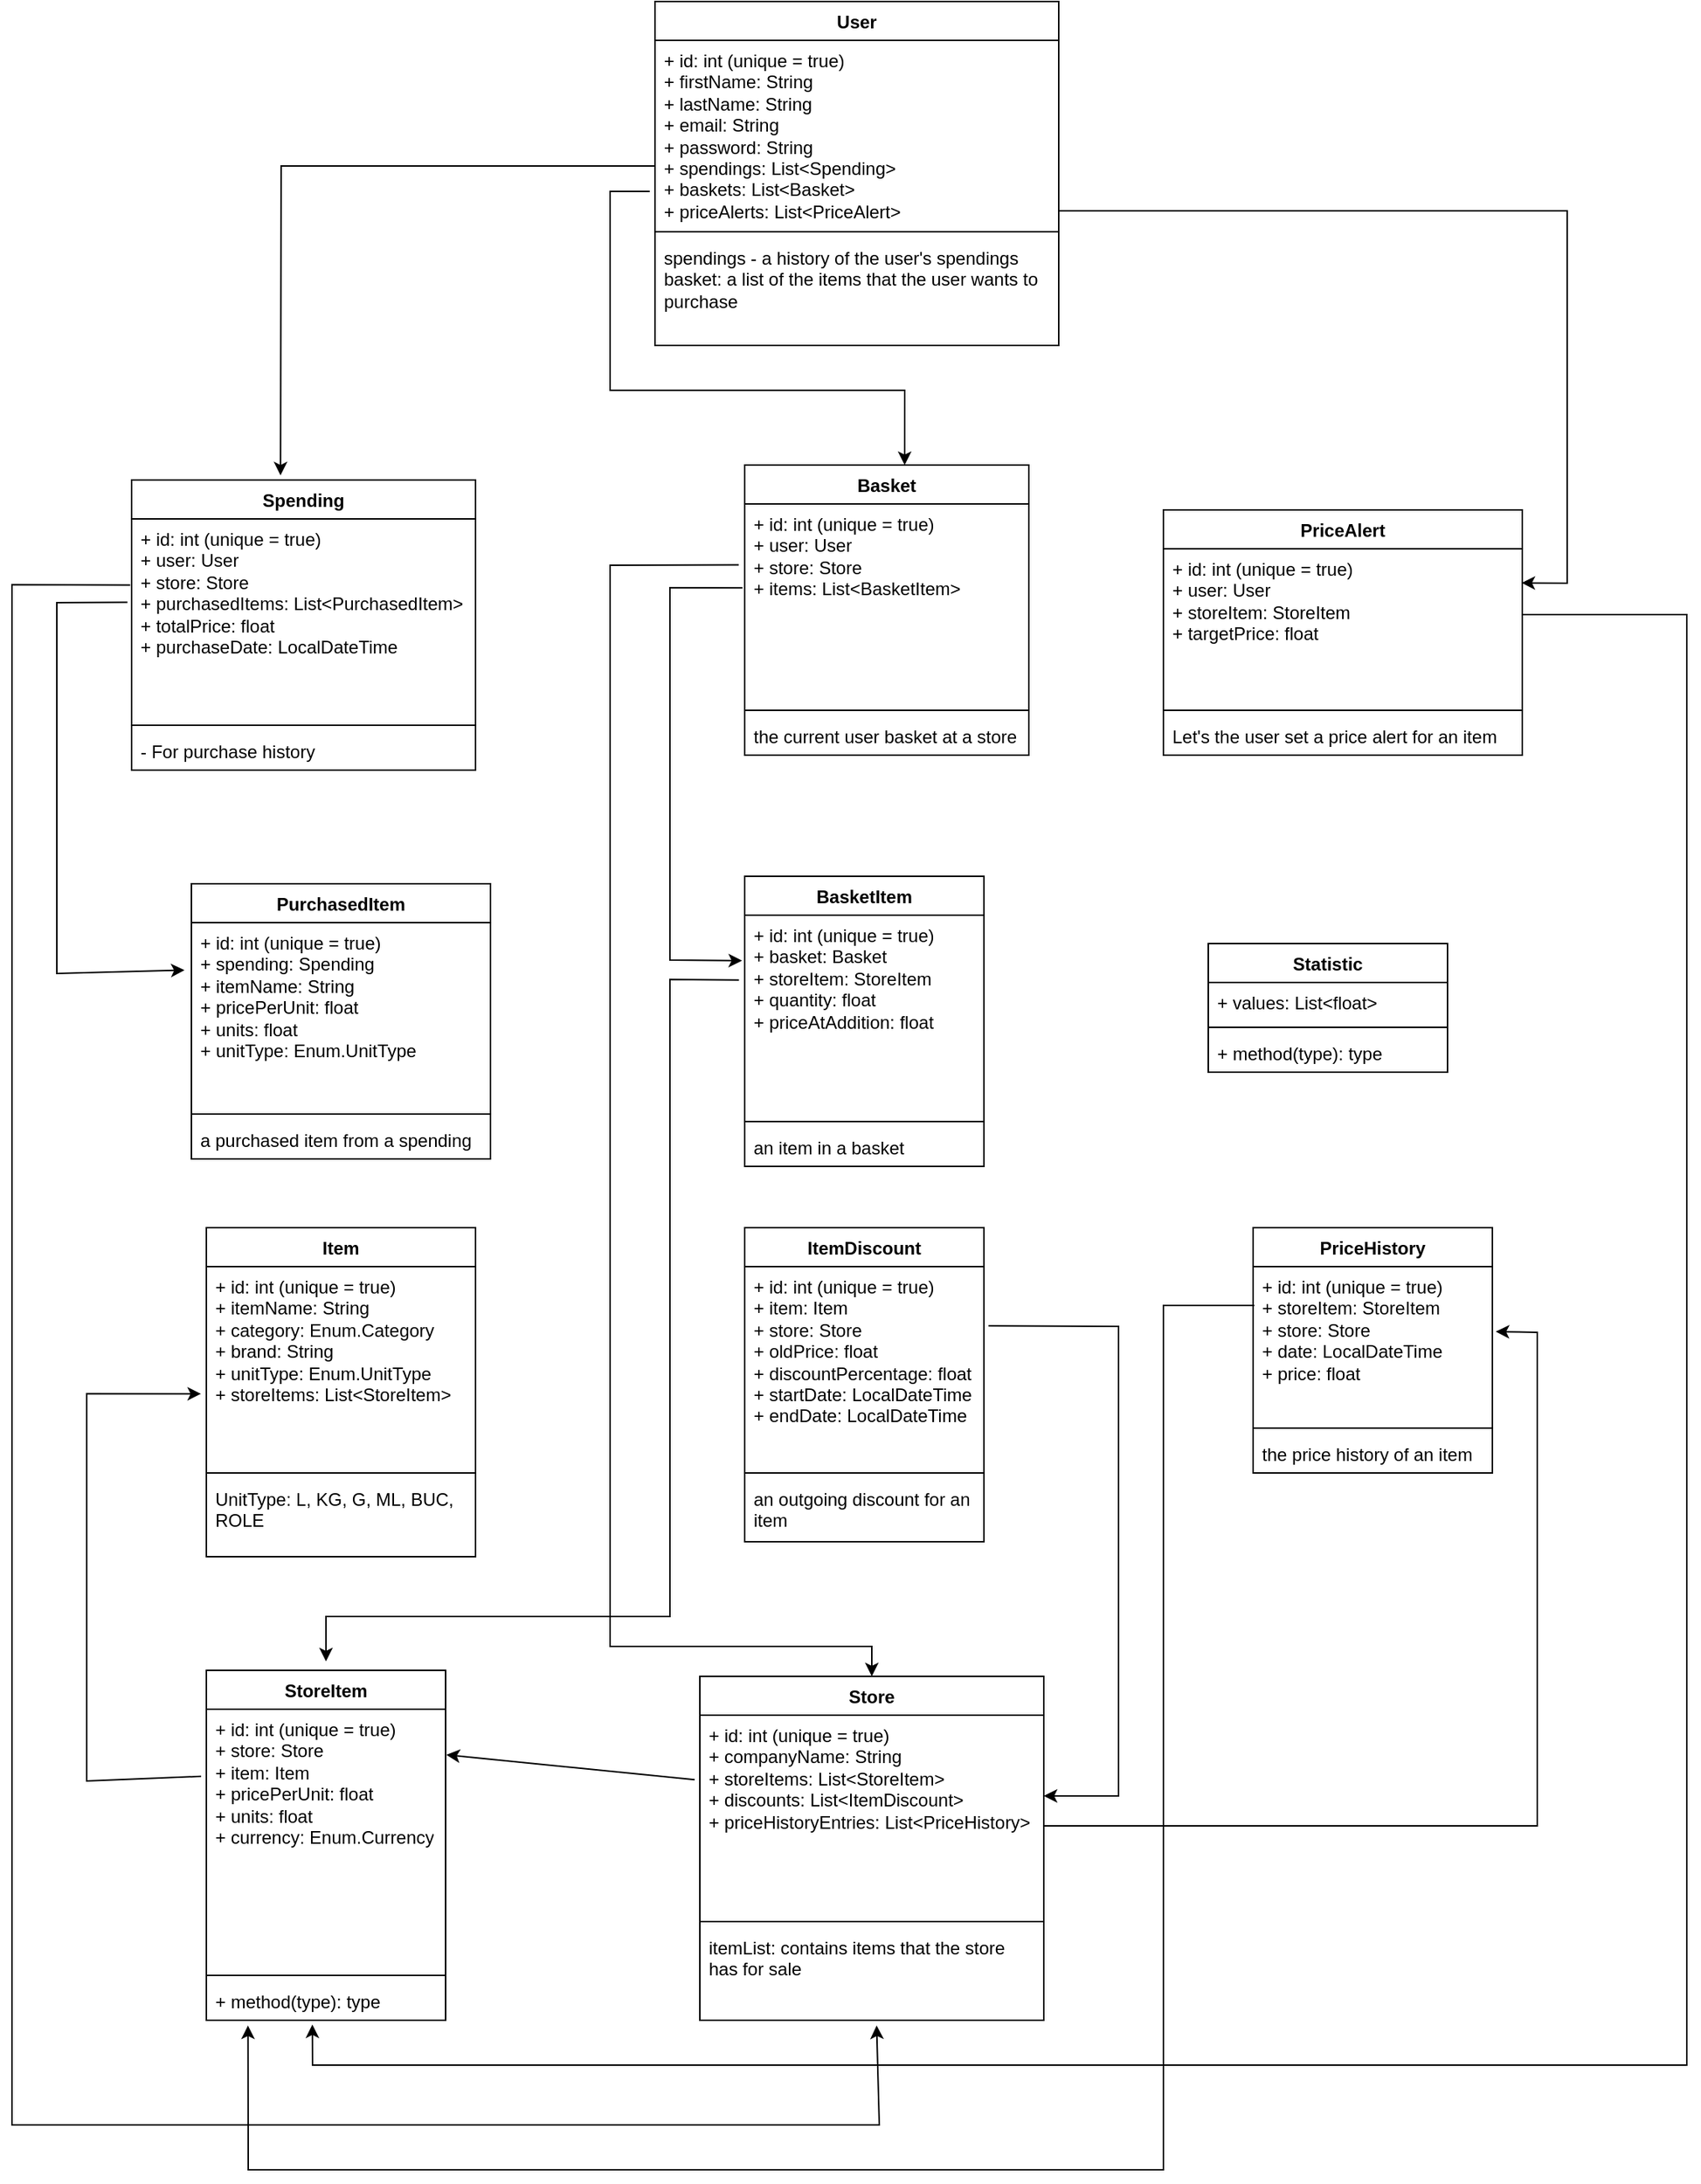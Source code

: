 <mxfile version="27.0.2">
  <diagram name="Page-1" id="oBmjqMou0cN_L18LnC0e">
    <mxGraphModel dx="1291" dy="1946" grid="1" gridSize="10" guides="1" tooltips="1" connect="1" arrows="1" fold="1" page="1" pageScale="1" pageWidth="850" pageHeight="1100" math="0" shadow="0">
      <root>
        <mxCell id="0" />
        <mxCell id="1" parent="0" />
        <mxCell id="6WcfZO-MBWG4PQfNlBpW-2" value="User" style="swimlane;fontStyle=1;align=center;verticalAlign=top;childLayout=stackLayout;horizontal=1;startSize=26;horizontalStack=0;resizeParent=1;resizeParentMax=0;resizeLast=0;collapsible=1;marginBottom=0;whiteSpace=wrap;html=1;" parent="1" vertex="1">
          <mxGeometry x="630" y="-260" width="270" height="230" as="geometry" />
        </mxCell>
        <mxCell id="6WcfZO-MBWG4PQfNlBpW-3" value="+ id: int (unique = true)&lt;div&gt;+ firstName: String&lt;/div&gt;&lt;div&gt;+ lastName: String&lt;/div&gt;&lt;div&gt;+ email: String&lt;/div&gt;&lt;div&gt;+ password: String&lt;/div&gt;&lt;div&gt;+ spendings: List&amp;lt;Spending&amp;gt;&lt;/div&gt;&lt;div&gt;+ baskets: List&amp;lt;Basket&amp;gt;&lt;/div&gt;&lt;div&gt;+ priceAlerts: List&amp;lt;PriceAlert&amp;gt;&lt;/div&gt;" style="text;strokeColor=none;fillColor=none;align=left;verticalAlign=top;spacingLeft=4;spacingRight=4;overflow=hidden;rotatable=0;points=[[0,0.5],[1,0.5]];portConstraint=eastwest;whiteSpace=wrap;html=1;" parent="6WcfZO-MBWG4PQfNlBpW-2" vertex="1">
          <mxGeometry y="26" width="270" height="124" as="geometry" />
        </mxCell>
        <mxCell id="6WcfZO-MBWG4PQfNlBpW-4" value="" style="line;strokeWidth=1;fillColor=none;align=left;verticalAlign=middle;spacingTop=-1;spacingLeft=3;spacingRight=3;rotatable=0;labelPosition=right;points=[];portConstraint=eastwest;strokeColor=inherit;" parent="6WcfZO-MBWG4PQfNlBpW-2" vertex="1">
          <mxGeometry y="150" width="270" height="8" as="geometry" />
        </mxCell>
        <mxCell id="6WcfZO-MBWG4PQfNlBpW-5" value="spendings - a history of the user&#39;s spendings&lt;div&gt;basket: a list of the items that the user wants to purchase&lt;/div&gt;" style="text;strokeColor=none;fillColor=none;align=left;verticalAlign=top;spacingLeft=4;spacingRight=4;overflow=hidden;rotatable=0;points=[[0,0.5],[1,0.5]];portConstraint=eastwest;whiteSpace=wrap;html=1;" parent="6WcfZO-MBWG4PQfNlBpW-2" vertex="1">
          <mxGeometry y="158" width="270" height="72" as="geometry" />
        </mxCell>
        <mxCell id="6WcfZO-MBWG4PQfNlBpW-6" value="Item" style="swimlane;fontStyle=1;align=center;verticalAlign=top;childLayout=stackLayout;horizontal=1;startSize=26;horizontalStack=0;resizeParent=1;resizeParentMax=0;resizeLast=0;collapsible=1;marginBottom=0;whiteSpace=wrap;html=1;" parent="1" vertex="1">
          <mxGeometry x="330" y="560" width="180" height="220" as="geometry" />
        </mxCell>
        <mxCell id="6WcfZO-MBWG4PQfNlBpW-7" value="+ id: int (unique = true)&lt;div&gt;+ itemName: String&lt;/div&gt;&lt;div&gt;+ category: Enum.Category&lt;/div&gt;&lt;div&gt;+ brand: String&lt;/div&gt;&lt;div&gt;+ unitType: Enum.UnitType&lt;/div&gt;&lt;div&gt;+ storeItems: List&amp;lt;StoreItem&amp;gt;&lt;/div&gt;" style="text;strokeColor=none;fillColor=none;align=left;verticalAlign=top;spacingLeft=4;spacingRight=4;overflow=hidden;rotatable=0;points=[[0,0.5],[1,0.5]];portConstraint=eastwest;whiteSpace=wrap;html=1;" parent="6WcfZO-MBWG4PQfNlBpW-6" vertex="1">
          <mxGeometry y="26" width="180" height="134" as="geometry" />
        </mxCell>
        <mxCell id="6WcfZO-MBWG4PQfNlBpW-8" value="" style="line;strokeWidth=1;fillColor=none;align=left;verticalAlign=middle;spacingTop=-1;spacingLeft=3;spacingRight=3;rotatable=0;labelPosition=right;points=[];portConstraint=eastwest;strokeColor=inherit;" parent="6WcfZO-MBWG4PQfNlBpW-6" vertex="1">
          <mxGeometry y="160" width="180" height="8" as="geometry" />
        </mxCell>
        <mxCell id="6WcfZO-MBWG4PQfNlBpW-9" value="UnitType:&amp;nbsp;L, KG, G, ML, BUC, ROLE" style="text;strokeColor=none;fillColor=none;align=left;verticalAlign=top;spacingLeft=4;spacingRight=4;overflow=hidden;rotatable=0;points=[[0,0.5],[1,0.5]];portConstraint=eastwest;whiteSpace=wrap;html=1;" parent="6WcfZO-MBWG4PQfNlBpW-6" vertex="1">
          <mxGeometry y="168" width="180" height="52" as="geometry" />
        </mxCell>
        <mxCell id="6WcfZO-MBWG4PQfNlBpW-10" value="Statistic" style="swimlane;fontStyle=1;align=center;verticalAlign=top;childLayout=stackLayout;horizontal=1;startSize=26;horizontalStack=0;resizeParent=1;resizeParentMax=0;resizeLast=0;collapsible=1;marginBottom=0;whiteSpace=wrap;html=1;" parent="1" vertex="1">
          <mxGeometry x="1000" y="370" width="160" height="86" as="geometry" />
        </mxCell>
        <mxCell id="6WcfZO-MBWG4PQfNlBpW-11" value="+ values: List&amp;lt;float&amp;gt;" style="text;strokeColor=none;fillColor=none;align=left;verticalAlign=top;spacingLeft=4;spacingRight=4;overflow=hidden;rotatable=0;points=[[0,0.5],[1,0.5]];portConstraint=eastwest;whiteSpace=wrap;html=1;" parent="6WcfZO-MBWG4PQfNlBpW-10" vertex="1">
          <mxGeometry y="26" width="160" height="26" as="geometry" />
        </mxCell>
        <mxCell id="6WcfZO-MBWG4PQfNlBpW-12" value="" style="line;strokeWidth=1;fillColor=none;align=left;verticalAlign=middle;spacingTop=-1;spacingLeft=3;spacingRight=3;rotatable=0;labelPosition=right;points=[];portConstraint=eastwest;strokeColor=inherit;" parent="6WcfZO-MBWG4PQfNlBpW-10" vertex="1">
          <mxGeometry y="52" width="160" height="8" as="geometry" />
        </mxCell>
        <mxCell id="6WcfZO-MBWG4PQfNlBpW-13" value="+ method(type): type" style="text;strokeColor=none;fillColor=none;align=left;verticalAlign=top;spacingLeft=4;spacingRight=4;overflow=hidden;rotatable=0;points=[[0,0.5],[1,0.5]];portConstraint=eastwest;whiteSpace=wrap;html=1;" parent="6WcfZO-MBWG4PQfNlBpW-10" vertex="1">
          <mxGeometry y="60" width="160" height="26" as="geometry" />
        </mxCell>
        <mxCell id="6WcfZO-MBWG4PQfNlBpW-14" value="Spending" style="swimlane;fontStyle=1;align=center;verticalAlign=top;childLayout=stackLayout;horizontal=1;startSize=26;horizontalStack=0;resizeParent=1;resizeParentMax=0;resizeLast=0;collapsible=1;marginBottom=0;whiteSpace=wrap;html=1;" parent="1" vertex="1">
          <mxGeometry x="280" y="60" width="230" height="194" as="geometry" />
        </mxCell>
        <mxCell id="6WcfZO-MBWG4PQfNlBpW-15" value="+ id: int (unique = true)&lt;div&gt;+ user: User&lt;/div&gt;&lt;div&gt;+ store: Store&lt;/div&gt;&lt;div&gt;+ purchasedItems: List&amp;lt;PurchasedItem&amp;gt;&lt;/div&gt;&lt;div&gt;+ totalPrice: float&lt;/div&gt;&lt;div&gt;+ purchaseDate: LocalDateTime&lt;/div&gt;" style="text;strokeColor=none;fillColor=none;align=left;verticalAlign=top;spacingLeft=4;spacingRight=4;overflow=hidden;rotatable=0;points=[[0,0.5],[1,0.5]];portConstraint=eastwest;whiteSpace=wrap;html=1;" parent="6WcfZO-MBWG4PQfNlBpW-14" vertex="1">
          <mxGeometry y="26" width="230" height="134" as="geometry" />
        </mxCell>
        <mxCell id="6WcfZO-MBWG4PQfNlBpW-16" value="" style="line;strokeWidth=1;fillColor=none;align=left;verticalAlign=middle;spacingTop=-1;spacingLeft=3;spacingRight=3;rotatable=0;labelPosition=right;points=[];portConstraint=eastwest;strokeColor=inherit;" parent="6WcfZO-MBWG4PQfNlBpW-14" vertex="1">
          <mxGeometry y="160" width="230" height="8" as="geometry" />
        </mxCell>
        <mxCell id="6WcfZO-MBWG4PQfNlBpW-17" value="- For purchase history" style="text;strokeColor=none;fillColor=none;align=left;verticalAlign=top;spacingLeft=4;spacingRight=4;overflow=hidden;rotatable=0;points=[[0,0.5],[1,0.5]];portConstraint=eastwest;whiteSpace=wrap;html=1;" parent="6WcfZO-MBWG4PQfNlBpW-14" vertex="1">
          <mxGeometry y="168" width="230" height="26" as="geometry" />
        </mxCell>
        <mxCell id="6WcfZO-MBWG4PQfNlBpW-19" value="Store" style="swimlane;fontStyle=1;align=center;verticalAlign=top;childLayout=stackLayout;horizontal=1;startSize=26;horizontalStack=0;resizeParent=1;resizeParentMax=0;resizeLast=0;collapsible=1;marginBottom=0;whiteSpace=wrap;html=1;" parent="1" vertex="1">
          <mxGeometry x="660" y="860" width="230" height="230" as="geometry" />
        </mxCell>
        <mxCell id="6WcfZO-MBWG4PQfNlBpW-20" value="+ id: int (unique = true)&lt;div&gt;+ companyName: String&lt;/div&gt;&lt;div&gt;+ storeItems: List&amp;lt;StoreItem&amp;gt;&lt;/div&gt;&lt;div&gt;+ discounts: List&amp;lt;ItemDiscount&amp;gt;&lt;/div&gt;&lt;div&gt;+ priceHistoryEntries: List&amp;lt;PriceHistory&amp;gt;&lt;/div&gt;" style="text;strokeColor=none;fillColor=none;align=left;verticalAlign=top;spacingLeft=4;spacingRight=4;overflow=hidden;rotatable=0;points=[[0,0.5],[1,0.5]];portConstraint=eastwest;whiteSpace=wrap;html=1;" parent="6WcfZO-MBWG4PQfNlBpW-19" vertex="1">
          <mxGeometry y="26" width="230" height="134" as="geometry" />
        </mxCell>
        <mxCell id="6WcfZO-MBWG4PQfNlBpW-21" value="" style="line;strokeWidth=1;fillColor=none;align=left;verticalAlign=middle;spacingTop=-1;spacingLeft=3;spacingRight=3;rotatable=0;labelPosition=right;points=[];portConstraint=eastwest;strokeColor=inherit;" parent="6WcfZO-MBWG4PQfNlBpW-19" vertex="1">
          <mxGeometry y="160" width="230" height="8" as="geometry" />
        </mxCell>
        <mxCell id="6WcfZO-MBWG4PQfNlBpW-22" value="itemList: contains items that the store has for sale" style="text;strokeColor=none;fillColor=none;align=left;verticalAlign=top;spacingLeft=4;spacingRight=4;overflow=hidden;rotatable=0;points=[[0,0.5],[1,0.5]];portConstraint=eastwest;whiteSpace=wrap;html=1;" parent="6WcfZO-MBWG4PQfNlBpW-19" vertex="1">
          <mxGeometry y="168" width="230" height="62" as="geometry" />
        </mxCell>
        <mxCell id="6WcfZO-MBWG4PQfNlBpW-23" value="ItemDiscount" style="swimlane;fontStyle=1;align=center;verticalAlign=top;childLayout=stackLayout;horizontal=1;startSize=26;horizontalStack=0;resizeParent=1;resizeParentMax=0;resizeLast=0;collapsible=1;marginBottom=0;whiteSpace=wrap;html=1;" parent="1" vertex="1">
          <mxGeometry x="690" y="560" width="160" height="210" as="geometry" />
        </mxCell>
        <mxCell id="6WcfZO-MBWG4PQfNlBpW-24" value="+ id: int (unique = true)&lt;div&gt;+ item: Item&lt;/div&gt;&lt;div&gt;+ store: Store&lt;/div&gt;&lt;div&gt;&lt;span style=&quot;background-color: transparent; color: light-dark(rgb(0, 0, 0), rgb(255, 255, 255));&quot;&gt;+ oldPrice: float&lt;/span&gt;&lt;/div&gt;&lt;div&gt;+ discountPercentage: float&lt;br&gt;&lt;div&gt;+ startDate: LocalDateTime&lt;/div&gt;&lt;div&gt;+ endDate: LocalDateTime&lt;/div&gt;&lt;/div&gt;" style="text;strokeColor=none;fillColor=none;align=left;verticalAlign=top;spacingLeft=4;spacingRight=4;overflow=hidden;rotatable=0;points=[[0,0.5],[1,0.5]];portConstraint=eastwest;whiteSpace=wrap;html=1;" parent="6WcfZO-MBWG4PQfNlBpW-23" vertex="1">
          <mxGeometry y="26" width="160" height="134" as="geometry" />
        </mxCell>
        <mxCell id="6WcfZO-MBWG4PQfNlBpW-25" value="" style="line;strokeWidth=1;fillColor=none;align=left;verticalAlign=middle;spacingTop=-1;spacingLeft=3;spacingRight=3;rotatable=0;labelPosition=right;points=[];portConstraint=eastwest;strokeColor=inherit;" parent="6WcfZO-MBWG4PQfNlBpW-23" vertex="1">
          <mxGeometry y="160" width="160" height="8" as="geometry" />
        </mxCell>
        <mxCell id="6WcfZO-MBWG4PQfNlBpW-26" value="an outgoing discount for an item" style="text;strokeColor=none;fillColor=none;align=left;verticalAlign=top;spacingLeft=4;spacingRight=4;overflow=hidden;rotatable=0;points=[[0,0.5],[1,0.5]];portConstraint=eastwest;whiteSpace=wrap;html=1;" parent="6WcfZO-MBWG4PQfNlBpW-23" vertex="1">
          <mxGeometry y="168" width="160" height="42" as="geometry" />
        </mxCell>
        <mxCell id="VohrhMBK7rBoNMghTfao-11" value="" style="endArrow=classic;html=1;rounded=0;entryX=1.019;entryY=0.296;entryDx=0;entryDy=0;entryPerimeter=0;exitX=1.019;exitY=0.296;exitDx=0;exitDy=0;exitPerimeter=0;" edge="1" parent="6WcfZO-MBWG4PQfNlBpW-23" source="6WcfZO-MBWG4PQfNlBpW-24">
          <mxGeometry width="50" height="50" relative="1" as="geometry">
            <mxPoint x="250" y="80" as="sourcePoint" />
            <mxPoint x="200" y="380" as="targetPoint" />
            <Array as="points">
              <mxPoint x="250" y="66" />
              <mxPoint x="250" y="380" />
            </Array>
          </mxGeometry>
        </mxCell>
        <mxCell id="6WcfZO-MBWG4PQfNlBpW-31" value="PriceHistory" style="swimlane;fontStyle=1;align=center;verticalAlign=top;childLayout=stackLayout;horizontal=1;startSize=26;horizontalStack=0;resizeParent=1;resizeParentMax=0;resizeLast=0;collapsible=1;marginBottom=0;whiteSpace=wrap;html=1;" parent="1" vertex="1">
          <mxGeometry x="1030" y="560" width="160" height="164" as="geometry" />
        </mxCell>
        <mxCell id="6WcfZO-MBWG4PQfNlBpW-32" value="+ id: int (unique = true)&lt;div&gt;+ storeItem: StoreItem&lt;/div&gt;&lt;div&gt;+ store: Store&lt;/div&gt;&lt;div&gt;+ date: LocalDateTime&lt;/div&gt;&lt;div&gt;+ price: float&lt;/div&gt;" style="text;strokeColor=none;fillColor=none;align=left;verticalAlign=top;spacingLeft=4;spacingRight=4;overflow=hidden;rotatable=0;points=[[0,0.5],[1,0.5]];portConstraint=eastwest;whiteSpace=wrap;html=1;" parent="6WcfZO-MBWG4PQfNlBpW-31" vertex="1">
          <mxGeometry y="26" width="160" height="104" as="geometry" />
        </mxCell>
        <mxCell id="6WcfZO-MBWG4PQfNlBpW-33" value="" style="line;strokeWidth=1;fillColor=none;align=left;verticalAlign=middle;spacingTop=-1;spacingLeft=3;spacingRight=3;rotatable=0;labelPosition=right;points=[];portConstraint=eastwest;strokeColor=inherit;" parent="6WcfZO-MBWG4PQfNlBpW-31" vertex="1">
          <mxGeometry y="130" width="160" height="8" as="geometry" />
        </mxCell>
        <mxCell id="6WcfZO-MBWG4PQfNlBpW-34" value="the price history of an item" style="text;strokeColor=none;fillColor=none;align=left;verticalAlign=top;spacingLeft=4;spacingRight=4;overflow=hidden;rotatable=0;points=[[0,0.5],[1,0.5]];portConstraint=eastwest;whiteSpace=wrap;html=1;" parent="6WcfZO-MBWG4PQfNlBpW-31" vertex="1">
          <mxGeometry y="138" width="160" height="26" as="geometry" />
        </mxCell>
        <mxCell id="6WcfZO-MBWG4PQfNlBpW-35" value="PriceAlert" style="swimlane;fontStyle=1;align=center;verticalAlign=top;childLayout=stackLayout;horizontal=1;startSize=26;horizontalStack=0;resizeParent=1;resizeParentMax=0;resizeLast=0;collapsible=1;marginBottom=0;whiteSpace=wrap;html=1;" parent="1" vertex="1">
          <mxGeometry x="970" y="80" width="240" height="164" as="geometry" />
        </mxCell>
        <mxCell id="6WcfZO-MBWG4PQfNlBpW-36" value="+ id: int (unique = true)&lt;div&gt;+ user: User&lt;/div&gt;&lt;div&gt;+ storeItem: StoreItem&lt;/div&gt;&lt;div&gt;+ targetPrice: float&lt;/div&gt;" style="text;strokeColor=none;fillColor=none;align=left;verticalAlign=top;spacingLeft=4;spacingRight=4;overflow=hidden;rotatable=0;points=[[0,0.5],[1,0.5]];portConstraint=eastwest;whiteSpace=wrap;html=1;" parent="6WcfZO-MBWG4PQfNlBpW-35" vertex="1">
          <mxGeometry y="26" width="240" height="104" as="geometry" />
        </mxCell>
        <mxCell id="6WcfZO-MBWG4PQfNlBpW-37" value="" style="line;strokeWidth=1;fillColor=none;align=left;verticalAlign=middle;spacingTop=-1;spacingLeft=3;spacingRight=3;rotatable=0;labelPosition=right;points=[];portConstraint=eastwest;strokeColor=inherit;" parent="6WcfZO-MBWG4PQfNlBpW-35" vertex="1">
          <mxGeometry y="130" width="240" height="8" as="geometry" />
        </mxCell>
        <mxCell id="6WcfZO-MBWG4PQfNlBpW-38" value="Let&#39;s the user set a price alert for an item" style="text;strokeColor=none;fillColor=none;align=left;verticalAlign=top;spacingLeft=4;spacingRight=4;overflow=hidden;rotatable=0;points=[[0,0.5],[1,0.5]];portConstraint=eastwest;whiteSpace=wrap;html=1;" parent="6WcfZO-MBWG4PQfNlBpW-35" vertex="1">
          <mxGeometry y="138" width="240" height="26" as="geometry" />
        </mxCell>
        <mxCell id="6WcfZO-MBWG4PQfNlBpW-40" value="BasketItem" style="swimlane;fontStyle=1;align=center;verticalAlign=top;childLayout=stackLayout;horizontal=1;startSize=26;horizontalStack=0;resizeParent=1;resizeParentMax=0;resizeLast=0;collapsible=1;marginBottom=0;whiteSpace=wrap;html=1;" parent="1" vertex="1">
          <mxGeometry x="690" y="325" width="160" height="194" as="geometry" />
        </mxCell>
        <mxCell id="6WcfZO-MBWG4PQfNlBpW-41" value="&lt;div&gt;+ id: int (unique = true)&lt;/div&gt;&lt;div&gt;+ basket: Basket&lt;/div&gt;&lt;div&gt;+ storeItem: StoreItem&lt;br&gt;+ quantity: float&lt;/div&gt;&lt;div&gt;+ priceAtAddition: float&lt;/div&gt;" style="text;strokeColor=none;fillColor=none;align=left;verticalAlign=top;spacingLeft=4;spacingRight=4;overflow=hidden;rotatable=0;points=[[0,0.5],[1,0.5]];portConstraint=eastwest;whiteSpace=wrap;html=1;" parent="6WcfZO-MBWG4PQfNlBpW-40" vertex="1">
          <mxGeometry y="26" width="160" height="134" as="geometry" />
        </mxCell>
        <mxCell id="6WcfZO-MBWG4PQfNlBpW-42" value="" style="line;strokeWidth=1;fillColor=none;align=left;verticalAlign=middle;spacingTop=-1;spacingLeft=3;spacingRight=3;rotatable=0;labelPosition=right;points=[];portConstraint=eastwest;strokeColor=inherit;" parent="6WcfZO-MBWG4PQfNlBpW-40" vertex="1">
          <mxGeometry y="160" width="160" height="8" as="geometry" />
        </mxCell>
        <mxCell id="6WcfZO-MBWG4PQfNlBpW-43" value="an item in a basket" style="text;strokeColor=none;fillColor=none;align=left;verticalAlign=top;spacingLeft=4;spacingRight=4;overflow=hidden;rotatable=0;points=[[0,0.5],[1,0.5]];portConstraint=eastwest;whiteSpace=wrap;html=1;" parent="6WcfZO-MBWG4PQfNlBpW-40" vertex="1">
          <mxGeometry y="168" width="160" height="26" as="geometry" />
        </mxCell>
        <mxCell id="6WcfZO-MBWG4PQfNlBpW-44" value="PurchasedItem" style="swimlane;fontStyle=1;align=center;verticalAlign=top;childLayout=stackLayout;horizontal=1;startSize=26;horizontalStack=0;resizeParent=1;resizeParentMax=0;resizeLast=0;collapsible=1;marginBottom=0;whiteSpace=wrap;html=1;" parent="1" vertex="1">
          <mxGeometry x="320" y="330" width="200" height="184" as="geometry" />
        </mxCell>
        <mxCell id="6WcfZO-MBWG4PQfNlBpW-45" value="&lt;div&gt;+ id: int (unique = true)&lt;/div&gt;&lt;div&gt;+ spending: Spending&lt;/div&gt;&lt;div&gt;+ itemName: String&lt;/div&gt;&lt;div&gt;+ pricePerUnit: float&lt;/div&gt;&lt;div&gt;+ units: float&lt;/div&gt;&lt;div&gt;+ unitType: Enum.UnitType&lt;/div&gt;&lt;div&gt;&lt;br&gt;&lt;/div&gt;" style="text;strokeColor=none;fillColor=none;align=left;verticalAlign=top;spacingLeft=4;spacingRight=4;overflow=hidden;rotatable=0;points=[[0,0.5],[1,0.5]];portConstraint=eastwest;whiteSpace=wrap;html=1;" parent="6WcfZO-MBWG4PQfNlBpW-44" vertex="1">
          <mxGeometry y="26" width="200" height="124" as="geometry" />
        </mxCell>
        <mxCell id="6WcfZO-MBWG4PQfNlBpW-46" value="" style="line;strokeWidth=1;fillColor=none;align=left;verticalAlign=middle;spacingTop=-1;spacingLeft=3;spacingRight=3;rotatable=0;labelPosition=right;points=[];portConstraint=eastwest;strokeColor=inherit;" parent="6WcfZO-MBWG4PQfNlBpW-44" vertex="1">
          <mxGeometry y="150" width="200" height="8" as="geometry" />
        </mxCell>
        <mxCell id="6WcfZO-MBWG4PQfNlBpW-47" value="a purchased item from a spending" style="text;strokeColor=none;fillColor=none;align=left;verticalAlign=top;spacingLeft=4;spacingRight=4;overflow=hidden;rotatable=0;points=[[0,0.5],[1,0.5]];portConstraint=eastwest;whiteSpace=wrap;html=1;" parent="6WcfZO-MBWG4PQfNlBpW-44" vertex="1">
          <mxGeometry y="158" width="200" height="26" as="geometry" />
        </mxCell>
        <mxCell id="VohrhMBK7rBoNMghTfao-1" value="Basket" style="swimlane;fontStyle=1;align=center;verticalAlign=top;childLayout=stackLayout;horizontal=1;startSize=26;horizontalStack=0;resizeParent=1;resizeParentMax=0;resizeLast=0;collapsible=1;marginBottom=0;whiteSpace=wrap;html=1;" vertex="1" parent="1">
          <mxGeometry x="690" y="50" width="190" height="194" as="geometry" />
        </mxCell>
        <mxCell id="VohrhMBK7rBoNMghTfao-2" value="+ id: int (unique = true)&lt;div&gt;+ user: User&lt;/div&gt;&lt;div&gt;+ store: Store&lt;/div&gt;&lt;div&gt;+ items: List&amp;lt;BasketItem&amp;gt;&lt;/div&gt;" style="text;strokeColor=none;fillColor=none;align=left;verticalAlign=top;spacingLeft=4;spacingRight=4;overflow=hidden;rotatable=0;points=[[0,0.5],[1,0.5]];portConstraint=eastwest;whiteSpace=wrap;html=1;" vertex="1" parent="VohrhMBK7rBoNMghTfao-1">
          <mxGeometry y="26" width="190" height="134" as="geometry" />
        </mxCell>
        <mxCell id="VohrhMBK7rBoNMghTfao-3" value="" style="line;strokeWidth=1;fillColor=none;align=left;verticalAlign=middle;spacingTop=-1;spacingLeft=3;spacingRight=3;rotatable=0;labelPosition=right;points=[];portConstraint=eastwest;strokeColor=inherit;" vertex="1" parent="VohrhMBK7rBoNMghTfao-1">
          <mxGeometry y="160" width="190" height="8" as="geometry" />
        </mxCell>
        <mxCell id="VohrhMBK7rBoNMghTfao-4" value="the current user basket at a store" style="text;strokeColor=none;fillColor=none;align=left;verticalAlign=top;spacingLeft=4;spacingRight=4;overflow=hidden;rotatable=0;points=[[0,0.5],[1,0.5]];portConstraint=eastwest;whiteSpace=wrap;html=1;" vertex="1" parent="VohrhMBK7rBoNMghTfao-1">
          <mxGeometry y="168" width="190" height="26" as="geometry" />
        </mxCell>
        <mxCell id="VohrhMBK7rBoNMghTfao-5" value="" style="endArrow=classic;html=1;rounded=0;exitX=0;exitY=0.677;exitDx=0;exitDy=0;exitPerimeter=0;entryX=0.433;entryY=-0.016;entryDx=0;entryDy=0;entryPerimeter=0;" edge="1" parent="1" source="6WcfZO-MBWG4PQfNlBpW-3" target="6WcfZO-MBWG4PQfNlBpW-14">
          <mxGeometry width="50" height="50" relative="1" as="geometry">
            <mxPoint x="540" y="-110" as="sourcePoint" />
            <mxPoint x="380" y="-120" as="targetPoint" />
            <Array as="points">
              <mxPoint x="380" y="-150" />
            </Array>
          </mxGeometry>
        </mxCell>
        <mxCell id="VohrhMBK7rBoNMghTfao-6" value="" style="endArrow=classic;html=1;rounded=0;entryX=0.563;entryY=0;entryDx=0;entryDy=0;entryPerimeter=0;exitX=-0.013;exitY=0.815;exitDx=0;exitDy=0;exitPerimeter=0;" edge="1" parent="1" source="6WcfZO-MBWG4PQfNlBpW-3" target="VohrhMBK7rBoNMghTfao-1">
          <mxGeometry width="50" height="50" relative="1" as="geometry">
            <mxPoint x="620" y="-130" as="sourcePoint" />
            <mxPoint x="780" as="targetPoint" />
            <Array as="points">
              <mxPoint x="600" y="-133" />
              <mxPoint x="600" />
              <mxPoint x="797" />
            </Array>
          </mxGeometry>
        </mxCell>
        <mxCell id="VohrhMBK7rBoNMghTfao-7" value="" style="endArrow=classic;html=1;rounded=0;entryX=0.998;entryY=0.219;entryDx=0;entryDy=0;entryPerimeter=0;" edge="1" parent="1" target="6WcfZO-MBWG4PQfNlBpW-36">
          <mxGeometry width="50" height="50" relative="1" as="geometry">
            <mxPoint x="900" y="-120" as="sourcePoint" />
            <mxPoint x="1120" y="-120" as="targetPoint" />
            <Array as="points">
              <mxPoint x="1240" y="-120" />
              <mxPoint x="1240" y="129" />
            </Array>
          </mxGeometry>
        </mxCell>
        <mxCell id="VohrhMBK7rBoNMghTfao-8" value="" style="endArrow=classic;html=1;rounded=0;entryX=-0.023;entryY=0.256;entryDx=0;entryDy=0;exitX=-0.012;exitY=0.416;exitDx=0;exitDy=0;exitPerimeter=0;entryPerimeter=0;" edge="1" parent="1" source="6WcfZO-MBWG4PQfNlBpW-15" target="6WcfZO-MBWG4PQfNlBpW-45">
          <mxGeometry width="50" height="50" relative="1" as="geometry">
            <mxPoint x="240" y="280" as="sourcePoint" />
            <mxPoint x="280" y="280" as="targetPoint" />
            <Array as="points">
              <mxPoint x="230" y="142" />
              <mxPoint x="230" y="280" />
              <mxPoint x="230" y="390" />
            </Array>
          </mxGeometry>
        </mxCell>
        <mxCell id="VohrhMBK7rBoNMghTfao-9" value="" style="endArrow=classic;html=1;rounded=0;entryX=-0.011;entryY=0.227;entryDx=0;entryDy=0;exitX=-0.008;exitY=0.419;exitDx=0;exitDy=0;exitPerimeter=0;entryPerimeter=0;" edge="1" parent="1" source="VohrhMBK7rBoNMghTfao-2" target="6WcfZO-MBWG4PQfNlBpW-41">
          <mxGeometry width="50" height="50" relative="1" as="geometry">
            <mxPoint x="590" y="280" as="sourcePoint" />
            <mxPoint x="640" y="230" as="targetPoint" />
            <Array as="points">
              <mxPoint x="640" y="132" />
              <mxPoint x="640" y="280" />
              <mxPoint x="640" y="381" />
            </Array>
          </mxGeometry>
        </mxCell>
        <mxCell id="VohrhMBK7rBoNMghTfao-12" value="" style="endArrow=classic;html=1;rounded=0;entryX=1.014;entryY=0.418;entryDx=0;entryDy=0;entryPerimeter=0;" edge="1" parent="1" target="6WcfZO-MBWG4PQfNlBpW-32">
          <mxGeometry width="50" height="50" relative="1" as="geometry">
            <mxPoint x="890" y="960" as="sourcePoint" />
            <mxPoint x="1220" y="660" as="targetPoint" />
            <Array as="points">
              <mxPoint x="1220" y="960" />
              <mxPoint x="1220" y="630" />
            </Array>
          </mxGeometry>
        </mxCell>
        <mxCell id="VohrhMBK7rBoNMghTfao-15" value="StoreItem" style="swimlane;fontStyle=1;align=center;verticalAlign=top;childLayout=stackLayout;horizontal=1;startSize=26;horizontalStack=0;resizeParent=1;resizeParentMax=0;resizeLast=0;collapsible=1;marginBottom=0;whiteSpace=wrap;html=1;" vertex="1" parent="1">
          <mxGeometry x="330" y="856" width="160" height="234" as="geometry" />
        </mxCell>
        <mxCell id="VohrhMBK7rBoNMghTfao-16" value="+ id: int (unique = true)&lt;div&gt;+ store: Store&lt;/div&gt;&lt;div&gt;+ item: Item&lt;/div&gt;&lt;div&gt;+ pricePerUnit: float&lt;/div&gt;&lt;div&gt;+ units: float&lt;/div&gt;&lt;div&gt;+ currency: Enum.Currency&lt;/div&gt;&lt;div&gt;&lt;br&gt;&lt;/div&gt;" style="text;strokeColor=none;fillColor=none;align=left;verticalAlign=top;spacingLeft=4;spacingRight=4;overflow=hidden;rotatable=0;points=[[0,0.5],[1,0.5]];portConstraint=eastwest;whiteSpace=wrap;html=1;" vertex="1" parent="VohrhMBK7rBoNMghTfao-15">
          <mxGeometry y="26" width="160" height="174" as="geometry" />
        </mxCell>
        <mxCell id="VohrhMBK7rBoNMghTfao-17" value="" style="line;strokeWidth=1;fillColor=none;align=left;verticalAlign=middle;spacingTop=-1;spacingLeft=3;spacingRight=3;rotatable=0;labelPosition=right;points=[];portConstraint=eastwest;strokeColor=inherit;" vertex="1" parent="VohrhMBK7rBoNMghTfao-15">
          <mxGeometry y="200" width="160" height="8" as="geometry" />
        </mxCell>
        <mxCell id="VohrhMBK7rBoNMghTfao-18" value="+ method(type): type" style="text;strokeColor=none;fillColor=none;align=left;verticalAlign=top;spacingLeft=4;spacingRight=4;overflow=hidden;rotatable=0;points=[[0,0.5],[1,0.5]];portConstraint=eastwest;whiteSpace=wrap;html=1;" vertex="1" parent="VohrhMBK7rBoNMghTfao-15">
          <mxGeometry y="208" width="160" height="26" as="geometry" />
        </mxCell>
        <mxCell id="VohrhMBK7rBoNMghTfao-19" value="" style="endArrow=classic;html=1;rounded=0;entryX=1.003;entryY=0.175;entryDx=0;entryDy=0;entryPerimeter=0;exitX=-0.015;exitY=0.322;exitDx=0;exitDy=0;exitPerimeter=0;" edge="1" parent="1" source="6WcfZO-MBWG4PQfNlBpW-20" target="VohrhMBK7rBoNMghTfao-16">
          <mxGeometry width="50" height="50" relative="1" as="geometry">
            <mxPoint x="580" y="920" as="sourcePoint" />
            <mxPoint x="630" y="870" as="targetPoint" />
          </mxGeometry>
        </mxCell>
        <mxCell id="VohrhMBK7rBoNMghTfao-20" value="" style="endArrow=classic;html=1;rounded=0;exitX=-0.022;exitY=0.258;exitDx=0;exitDy=0;exitPerimeter=0;entryX=-0.02;entryY=0.635;entryDx=0;entryDy=0;entryPerimeter=0;" edge="1" parent="1" source="VohrhMBK7rBoNMghTfao-16" target="6WcfZO-MBWG4PQfNlBpW-7">
          <mxGeometry width="50" height="50" relative="1" as="geometry">
            <mxPoint x="210" y="930" as="sourcePoint" />
            <mxPoint x="210" y="700" as="targetPoint" />
            <Array as="points">
              <mxPoint x="250" y="930" />
              <mxPoint x="250" y="800" />
              <mxPoint x="250" y="671" />
            </Array>
          </mxGeometry>
        </mxCell>
        <mxCell id="VohrhMBK7rBoNMghTfao-21" value="" style="endArrow=classic;html=1;rounded=0;exitX=-0.024;exitY=0.324;exitDx=0;exitDy=0;exitPerimeter=0;" edge="1" parent="1" source="6WcfZO-MBWG4PQfNlBpW-41">
          <mxGeometry width="50" height="50" relative="1" as="geometry">
            <mxPoint x="620" y="420" as="sourcePoint" />
            <mxPoint x="410" y="850" as="targetPoint" />
            <Array as="points">
              <mxPoint x="640" y="394" />
              <mxPoint x="640" y="820" />
              <mxPoint x="410" y="820" />
            </Array>
          </mxGeometry>
        </mxCell>
        <mxCell id="VohrhMBK7rBoNMghTfao-22" value="" style="endArrow=classic;html=1;rounded=0;exitX=-0.004;exitY=0.33;exitDx=0;exitDy=0;exitPerimeter=0;entryX=0.514;entryY=1.057;entryDx=0;entryDy=0;entryPerimeter=0;" edge="1" parent="1" source="6WcfZO-MBWG4PQfNlBpW-15" target="6WcfZO-MBWG4PQfNlBpW-22">
          <mxGeometry width="50" height="50" relative="1" as="geometry">
            <mxPoint x="130" y="100" as="sourcePoint" />
            <mxPoint x="790" y="1150" as="targetPoint" />
            <Array as="points">
              <mxPoint x="200" y="130" />
              <mxPoint x="200" y="1160" />
              <mxPoint x="780" y="1160" />
            </Array>
          </mxGeometry>
        </mxCell>
        <mxCell id="VohrhMBK7rBoNMghTfao-23" value="" style="endArrow=classic;html=1;rounded=0;entryX=0.443;entryY=1.11;entryDx=0;entryDy=0;entryPerimeter=0;" edge="1" parent="1" target="VohrhMBK7rBoNMghTfao-18">
          <mxGeometry width="50" height="50" relative="1" as="geometry">
            <mxPoint x="1210" y="150" as="sourcePoint" />
            <mxPoint x="400" y="1120" as="targetPoint" />
            <Array as="points">
              <mxPoint x="1320" y="150" />
              <mxPoint x="1320" y="1120" />
              <mxPoint x="401" y="1120" />
            </Array>
          </mxGeometry>
        </mxCell>
        <mxCell id="VohrhMBK7rBoNMghTfao-24" value="" style="endArrow=classic;html=1;rounded=0;exitX=-0.021;exitY=0.304;exitDx=0;exitDy=0;exitPerimeter=0;entryX=0.5;entryY=0;entryDx=0;entryDy=0;" edge="1" parent="1" source="VohrhMBK7rBoNMghTfao-2" target="6WcfZO-MBWG4PQfNlBpW-19">
          <mxGeometry width="50" height="50" relative="1" as="geometry">
            <mxPoint x="600" y="130" as="sourcePoint" />
            <mxPoint x="740" y="840" as="targetPoint" />
            <Array as="points">
              <mxPoint x="600" y="117" />
              <mxPoint x="600" y="840" />
              <mxPoint x="775" y="840" />
            </Array>
          </mxGeometry>
        </mxCell>
        <mxCell id="VohrhMBK7rBoNMghTfao-25" value="" style="endArrow=classic;html=1;rounded=0;entryX=0.174;entryY=1.137;entryDx=0;entryDy=0;entryPerimeter=0;exitX=0.005;exitY=0.25;exitDx=0;exitDy=0;exitPerimeter=0;" edge="1" parent="1" source="6WcfZO-MBWG4PQfNlBpW-32" target="VohrhMBK7rBoNMghTfao-18">
          <mxGeometry width="50" height="50" relative="1" as="geometry">
            <mxPoint x="1030" y="620" as="sourcePoint" />
            <mxPoint x="370" y="1230" as="targetPoint" />
            <Array as="points">
              <mxPoint x="970" y="612" />
              <mxPoint x="970" y="1190" />
              <mxPoint x="358" y="1190" />
            </Array>
          </mxGeometry>
        </mxCell>
      </root>
    </mxGraphModel>
  </diagram>
</mxfile>
